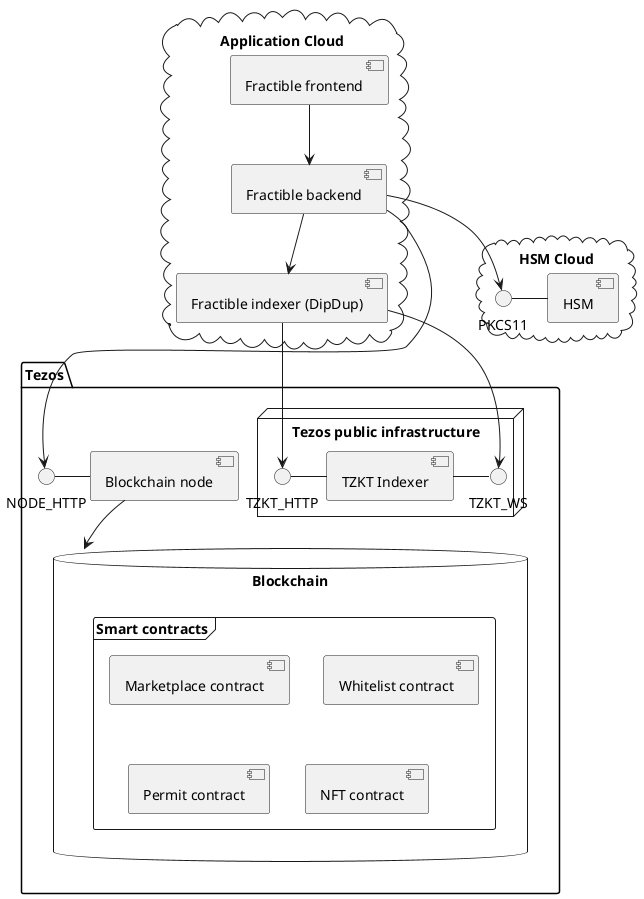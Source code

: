 @startuml
package "Tezos" {
  NODE_HTTP - [Blockchain node]
  database "Blockchain" {
    frame "Smart contracts" {
       [Marketplace contract]
       [Whitelist contract]
       [Permit contract]
       [NFT contract]
    }
  }
  node "Tezos public infrastructure" {
    TZKT_HTTP - [TZKT Indexer]
    [TZKT Indexer] - TZKT_WS

  }
}



cloud "Application Cloud" {
  [Fractible frontend]
  [Fractible indexer (DipDup)]
  [Fractible backend]
}

cloud "HSM Cloud" {
  PKCS11 - [HSM]
}



[Fractible backend] --> PKCS11
[Fractible frontend] --> [Fractible backend]
[Fractible backend] --> NODE_HTTP
[Fractible backend] --> [Fractible indexer (DipDup)]

[Fractible indexer (DipDup)] --> TZKT_HTTP
[Fractible indexer (DipDup)] --> TZKT_WS
[Blockchain node] --> Blockchain
@enduml